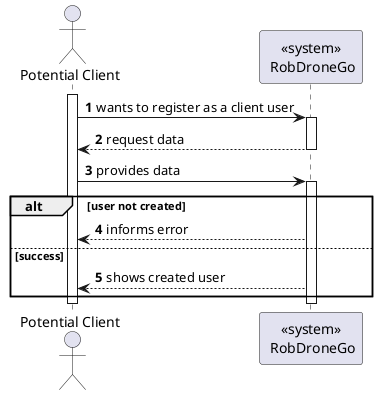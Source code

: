 @startuml
autonumber

actor "Potential Client" as usr

participant "<<system>>\n RobDroneGo" as sys

activate usr
    usr -> sys : wants to register as a client user
    activate sys
        sys --> usr : request data
    deactivate sys

    usr -> sys : provides data
    activate sys
        alt user not created
            sys --> usr : informs error
        else success
            sys --> usr : shows created user
        end
    deactivate sys
deactivate usr

@enduml
